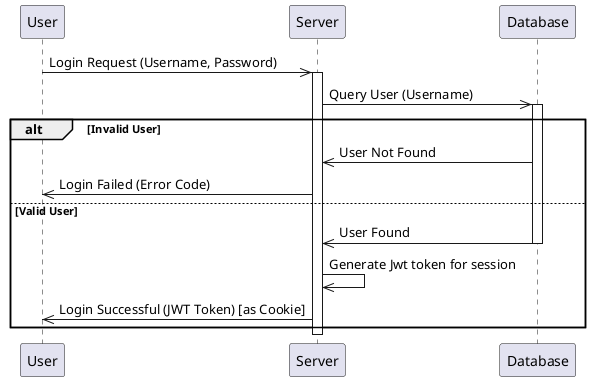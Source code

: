 @startuml
participant User
participant Server
participant Database

User->>Server: Login Request (Username, Password)
activate Server
Server->>Database: Query User (Username)
activate Database
alt Invalid User
  Database->>Server: User Not Found
  Server->>User: Login Failed (Error Code)
else Valid User 
  Database->>Server: User Found
  deactivate Database
  Server->>Server: Generate Jwt token for session
  Server->>User: Login Successful (JWT Token) [as Cookie]
end
deactivate Server
@enduml